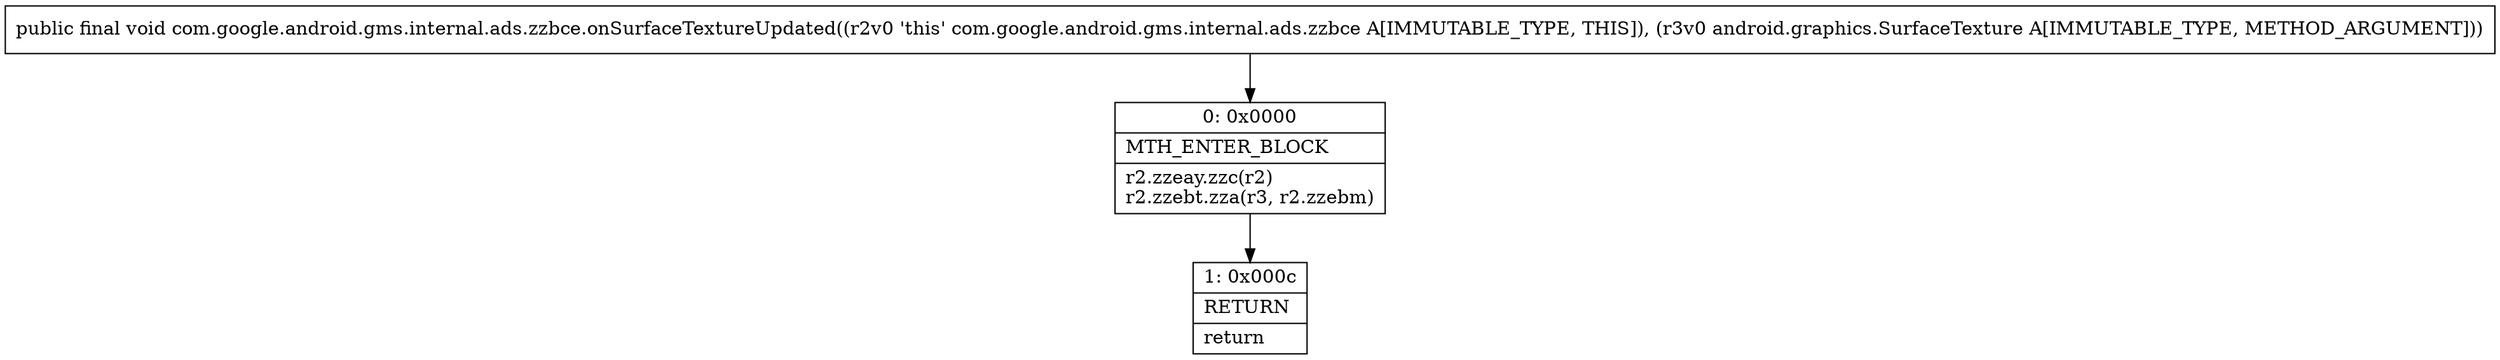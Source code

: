 digraph "CFG forcom.google.android.gms.internal.ads.zzbce.onSurfaceTextureUpdated(Landroid\/graphics\/SurfaceTexture;)V" {
Node_0 [shape=record,label="{0\:\ 0x0000|MTH_ENTER_BLOCK\l|r2.zzeay.zzc(r2)\lr2.zzebt.zza(r3, r2.zzebm)\l}"];
Node_1 [shape=record,label="{1\:\ 0x000c|RETURN\l|return\l}"];
MethodNode[shape=record,label="{public final void com.google.android.gms.internal.ads.zzbce.onSurfaceTextureUpdated((r2v0 'this' com.google.android.gms.internal.ads.zzbce A[IMMUTABLE_TYPE, THIS]), (r3v0 android.graphics.SurfaceTexture A[IMMUTABLE_TYPE, METHOD_ARGUMENT])) }"];
MethodNode -> Node_0;
Node_0 -> Node_1;
}

